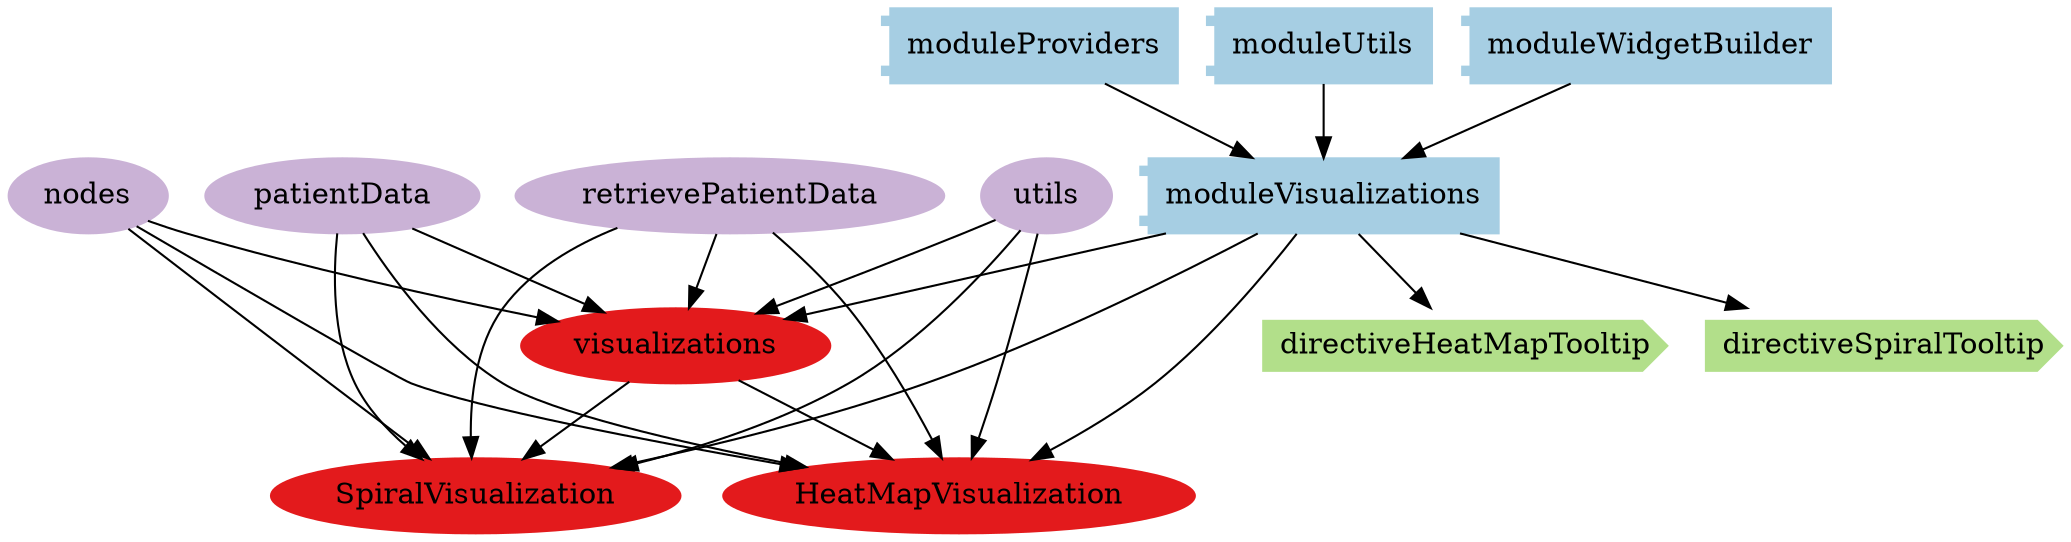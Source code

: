 digraph dependencies {
  node[shape="component",style="filled",colorscheme=paired12]


    node[shape="component"]
    "moduleVisualizations"[label="moduleVisualizations", color=1]

    
      "moduleProviders"[label="moduleProviders", color=1]
      "moduleProviders" -> "moduleVisualizations"
    
      "moduleUtils"[label="moduleUtils", color=1]
      "moduleUtils" -> "moduleVisualizations"
    
      "moduleWidgetBuilder"[label="moduleWidgetBuilder", color=1]
      "moduleWidgetBuilder" -> "moduleVisualizations"
    


    node[shape="ellipse"]
    


    

    

    
      "HeatMapVisualization"[label="HeatMapVisualization", color=6]
      "moduleVisualizations" -> "HeatMapVisualization"
    
      "SpiralVisualization"[label="SpiralVisualization", color=6]
      "moduleVisualizations" -> "SpiralVisualization"
    
      "visualizations"[label="visualizations", color=6]
      "moduleVisualizations" -> "visualizations"
    

    node[shape="cds"]
    

    
      "directiveHeatMapTooltip"[label="directiveHeatMapTooltip", color=3]
      "moduleVisualizations" -> "directiveHeatMapTooltip"
    
      "directiveSpiralTooltip"[label="directiveSpiralTooltip", color=3]
      "moduleVisualizations" -> "directiveSpiralTooltip"
    









    node[shape="ellipse",style="filled", color=9]
    

    
      
    
      
    


    

    

    
      
        "visualizations"[label="visualizations"]
        "visualizations" -> "HeatMapVisualization"
      
        "patientData"[label="patientData"]
        "patientData" -> "HeatMapVisualization"
      
        "retrievePatientData"[label="retrievePatientData"]
        "retrievePatientData" -> "HeatMapVisualization"
      
        "utils"[label="utils"]
        "utils" -> "HeatMapVisualization"
      
        "nodes"[label="nodes"]
        "nodes" -> "HeatMapVisualization"
      
    
      
        "visualizations"[label="visualizations"]
        "visualizations" -> "SpiralVisualization"
      
        "patientData"[label="patientData"]
        "patientData" -> "SpiralVisualization"
      
        "retrievePatientData"[label="retrievePatientData"]
        "retrievePatientData" -> "SpiralVisualization"
      
        "utils"[label="utils"]
        "utils" -> "SpiralVisualization"
      
        "nodes"[label="nodes"]
        "nodes" -> "SpiralVisualization"
      
    
      
        "patientData"[label="patientData"]
        "patientData" -> "visualizations"
      
        "retrievePatientData"[label="retrievePatientData"]
        "retrievePatientData" -> "visualizations"
      
        "utils"[label="utils"]
        "utils" -> "visualizations"
      
        "nodes"[label="nodes"]
        "nodes" -> "visualizations"
      
    

    


}
